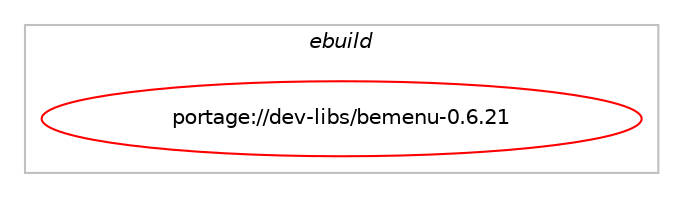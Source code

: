 digraph prolog {

# *************
# Graph options
# *************

newrank=true;
concentrate=true;
compound=true;
graph [rankdir=LR,fontname=Helvetica,fontsize=10,ranksep=1.5];#, ranksep=2.5, nodesep=0.2];
edge  [arrowhead=vee];
node  [fontname=Helvetica,fontsize=10];

# **********
# The ebuild
# **********

subgraph cluster_leftcol {
color=gray;
label=<<i>ebuild</i>>;
id [label="portage://dev-libs/bemenu-0.6.21", color=red, width=4, href="../dev-libs/bemenu-0.6.21.svg"];
}

# ****************
# The dependencies
# ****************

subgraph cluster_midcol {
color=gray;
label=<<i>dependencies</i>>;
subgraph cluster_compile {
fillcolor="#eeeeee";
style=filled;
label=<<i>compile</i>>;
# *** BEGIN UNKNOWN DEPENDENCY TYPE (TODO) ***
# id -> equal(use_conditional_group(positive,X,portage://dev-libs/bemenu-0.6.21,[package_dependency(portage://dev-libs/bemenu-0.6.21,install,no,x11-libs,cairo,none,[,,],[],[use(enable(X),none)]),package_dependency(portage://dev-libs/bemenu-0.6.21,install,no,x11-libs,libX11,none,[,,],[],[]),package_dependency(portage://dev-libs/bemenu-0.6.21,install,no,x11-libs,libXext,none,[,,],[],[]),package_dependency(portage://dev-libs/bemenu-0.6.21,install,no,x11-libs,libXinerama,none,[,,],[],[]),package_dependency(portage://dev-libs/bemenu-0.6.21,install,no,x11-libs,libxcb,none,[,,],any_same_slot,[]),package_dependency(portage://dev-libs/bemenu-0.6.21,install,no,x11-libs,pango,none,[,,],[],[use(enable(X),none)])]))
# *** END UNKNOWN DEPENDENCY TYPE (TODO) ***

# *** BEGIN UNKNOWN DEPENDENCY TYPE (TODO) ***
# id -> equal(use_conditional_group(positive,ncurses,portage://dev-libs/bemenu-0.6.21,[package_dependency(portage://dev-libs/bemenu-0.6.21,install,no,sys-libs,ncurses,none,[,,],any_same_slot,[])]))
# *** END UNKNOWN DEPENDENCY TYPE (TODO) ***

# *** BEGIN UNKNOWN DEPENDENCY TYPE (TODO) ***
# id -> equal(use_conditional_group(positive,wayland,portage://dev-libs/bemenu-0.6.21,[package_dependency(portage://dev-libs/bemenu-0.6.21,install,no,dev-libs,wayland,none,[,,],[],[]),package_dependency(portage://dev-libs/bemenu-0.6.21,install,no,x11-libs,cairo,none,[,,],[],[]),package_dependency(portage://dev-libs/bemenu-0.6.21,install,no,x11-libs,libxkbcommon,none,[,,],[],[]),package_dependency(portage://dev-libs/bemenu-0.6.21,install,no,x11-libs,pango,none,[,,],[],[])]))
# *** END UNKNOWN DEPENDENCY TYPE (TODO) ***

}
subgraph cluster_compileandrun {
fillcolor="#eeeeee";
style=filled;
label=<<i>compile and run</i>>;
}
subgraph cluster_run {
fillcolor="#eeeeee";
style=filled;
label=<<i>run</i>>;
# *** BEGIN UNKNOWN DEPENDENCY TYPE (TODO) ***
# id -> equal(use_conditional_group(positive,X,portage://dev-libs/bemenu-0.6.21,[package_dependency(portage://dev-libs/bemenu-0.6.21,run,no,x11-libs,cairo,none,[,,],[],[use(enable(X),none)]),package_dependency(portage://dev-libs/bemenu-0.6.21,run,no,x11-libs,libX11,none,[,,],[],[]),package_dependency(portage://dev-libs/bemenu-0.6.21,run,no,x11-libs,libXext,none,[,,],[],[]),package_dependency(portage://dev-libs/bemenu-0.6.21,run,no,x11-libs,libXinerama,none,[,,],[],[]),package_dependency(portage://dev-libs/bemenu-0.6.21,run,no,x11-libs,libxcb,none,[,,],any_same_slot,[]),package_dependency(portage://dev-libs/bemenu-0.6.21,run,no,x11-libs,pango,none,[,,],[],[use(enable(X),none)])]))
# *** END UNKNOWN DEPENDENCY TYPE (TODO) ***

# *** BEGIN UNKNOWN DEPENDENCY TYPE (TODO) ***
# id -> equal(use_conditional_group(positive,ncurses,portage://dev-libs/bemenu-0.6.21,[package_dependency(portage://dev-libs/bemenu-0.6.21,run,no,sys-libs,ncurses,none,[,,],any_same_slot,[])]))
# *** END UNKNOWN DEPENDENCY TYPE (TODO) ***

# *** BEGIN UNKNOWN DEPENDENCY TYPE (TODO) ***
# id -> equal(use_conditional_group(positive,wayland,portage://dev-libs/bemenu-0.6.21,[package_dependency(portage://dev-libs/bemenu-0.6.21,run,no,dev-libs,wayland,none,[,,],[],[]),package_dependency(portage://dev-libs/bemenu-0.6.21,run,no,x11-libs,cairo,none,[,,],[],[]),package_dependency(portage://dev-libs/bemenu-0.6.21,run,no,x11-libs,libxkbcommon,none,[,,],[],[]),package_dependency(portage://dev-libs/bemenu-0.6.21,run,no,x11-libs,pango,none,[,,],[],[])]))
# *** END UNKNOWN DEPENDENCY TYPE (TODO) ***

}
}

# **************
# The candidates
# **************

subgraph cluster_choices {
rank=same;
color=gray;
label=<<i>candidates</i>>;

}

}
